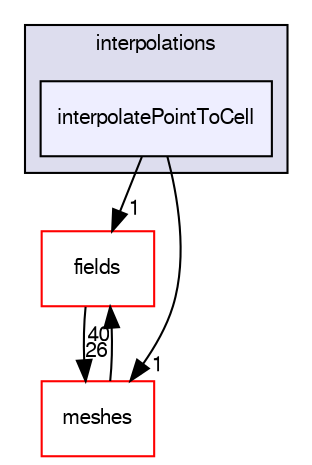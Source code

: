 digraph "src/OpenFOAM/interpolations/interpolatePointToCell" {
  bgcolor=transparent;
  compound=true
  node [ fontsize="10", fontname="FreeSans"];
  edge [ labelfontsize="10", labelfontname="FreeSans"];
  subgraph clusterdir_e764f87aebd421bcba631b254777cd25 {
    graph [ bgcolor="#ddddee", pencolor="black", label="interpolations" fontname="FreeSans", fontsize="10", URL="dir_e764f87aebd421bcba631b254777cd25.html"]
  dir_7056e5d0422e168eebb50ab7ef0e35a8 [shape=box, label="interpolatePointToCell", style="filled", fillcolor="#eeeeff", pencolor="black", URL="dir_7056e5d0422e168eebb50ab7ef0e35a8.html"];
  }
  dir_962442b8f989d5529fab5e0f0e4ffb74 [shape=box label="fields" color="red" URL="dir_962442b8f989d5529fab5e0f0e4ffb74.html"];
  dir_aa2423979fb45fc41c393a5db370ab21 [shape=box label="meshes" color="red" URL="dir_aa2423979fb45fc41c393a5db370ab21.html"];
  dir_962442b8f989d5529fab5e0f0e4ffb74->dir_aa2423979fb45fc41c393a5db370ab21 [headlabel="26", labeldistance=1.5 headhref="dir_001856_002059.html"];
  dir_aa2423979fb45fc41c393a5db370ab21->dir_962442b8f989d5529fab5e0f0e4ffb74 [headlabel="40", labeldistance=1.5 headhref="dir_002059_001856.html"];
  dir_7056e5d0422e168eebb50ab7ef0e35a8->dir_962442b8f989d5529fab5e0f0e4ffb74 [headlabel="1", labeldistance=1.5 headhref="dir_001954_001856.html"];
  dir_7056e5d0422e168eebb50ab7ef0e35a8->dir_aa2423979fb45fc41c393a5db370ab21 [headlabel="1", labeldistance=1.5 headhref="dir_001954_002059.html"];
}
